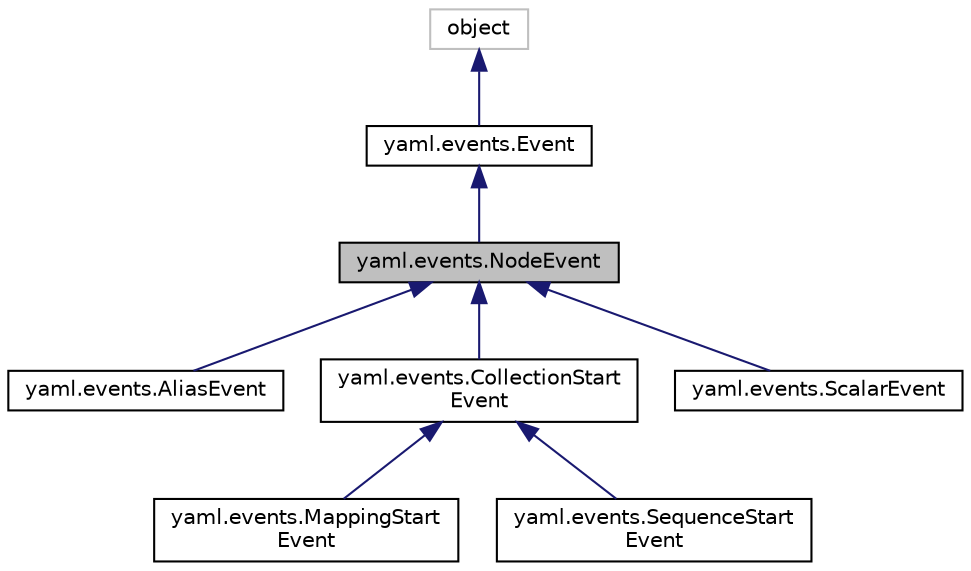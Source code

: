 digraph "yaml.events.NodeEvent"
{
 // LATEX_PDF_SIZE
  edge [fontname="Helvetica",fontsize="10",labelfontname="Helvetica",labelfontsize="10"];
  node [fontname="Helvetica",fontsize="10",shape=record];
  Node1 [label="yaml.events.NodeEvent",height=0.2,width=0.4,color="black", fillcolor="grey75", style="filled", fontcolor="black",tooltip=" "];
  Node2 -> Node1 [dir="back",color="midnightblue",fontsize="10",style="solid"];
  Node2 [label="yaml.events.Event",height=0.2,width=0.4,color="black", fillcolor="white", style="filled",URL="$classyaml_1_1events_1_1Event.html",tooltip=" "];
  Node3 -> Node2 [dir="back",color="midnightblue",fontsize="10",style="solid"];
  Node3 [label="object",height=0.2,width=0.4,color="grey75", fillcolor="white", style="filled",tooltip=" "];
  Node1 -> Node4 [dir="back",color="midnightblue",fontsize="10",style="solid"];
  Node4 [label="yaml.events.AliasEvent",height=0.2,width=0.4,color="black", fillcolor="white", style="filled",URL="$classyaml_1_1events_1_1AliasEvent.html",tooltip=" "];
  Node1 -> Node5 [dir="back",color="midnightblue",fontsize="10",style="solid"];
  Node5 [label="yaml.events.CollectionStart\lEvent",height=0.2,width=0.4,color="black", fillcolor="white", style="filled",URL="$classyaml_1_1events_1_1CollectionStartEvent.html",tooltip=" "];
  Node5 -> Node6 [dir="back",color="midnightblue",fontsize="10",style="solid"];
  Node6 [label="yaml.events.MappingStart\lEvent",height=0.2,width=0.4,color="black", fillcolor="white", style="filled",URL="$classyaml_1_1events_1_1MappingStartEvent.html",tooltip=" "];
  Node5 -> Node7 [dir="back",color="midnightblue",fontsize="10",style="solid"];
  Node7 [label="yaml.events.SequenceStart\lEvent",height=0.2,width=0.4,color="black", fillcolor="white", style="filled",URL="$classyaml_1_1events_1_1SequenceStartEvent.html",tooltip=" "];
  Node1 -> Node8 [dir="back",color="midnightblue",fontsize="10",style="solid"];
  Node8 [label="yaml.events.ScalarEvent",height=0.2,width=0.4,color="black", fillcolor="white", style="filled",URL="$classyaml_1_1events_1_1ScalarEvent.html",tooltip=" "];
}
